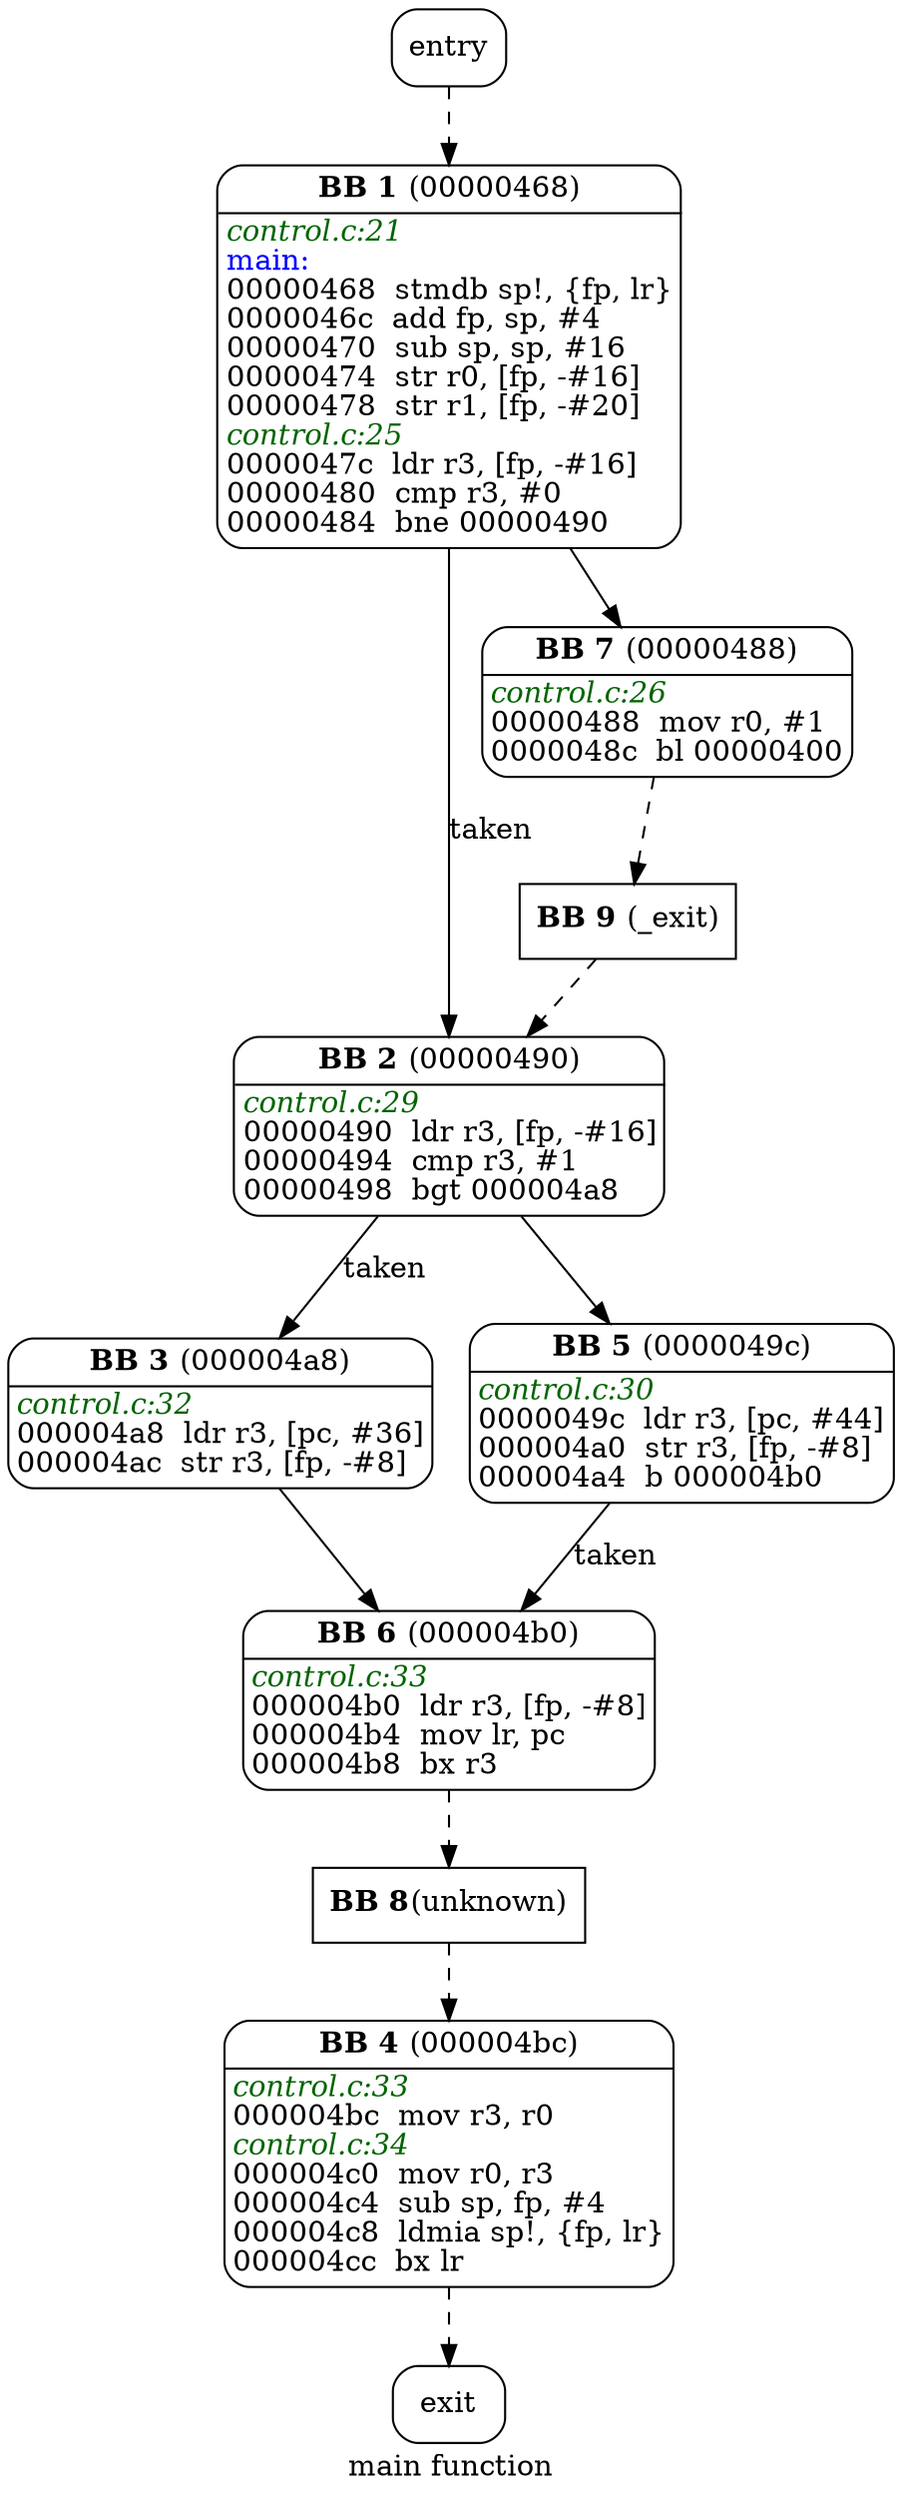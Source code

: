 digraph main {
	graph [bb="0,0,330,1186",
		label=<main function>,
		lheight=0.21,
		lp="165,11.5",
		lwidth=1.07
	];
	node [label="\N"];
	0	 [height=0.51389,
		label=<entry>,
		pos="164,1167.5",
		shape=Mrecord,
		width=0.75];
	1	 [height=2.5556,
		label=<<TABLE BORDER="0"><TR><TD><B>BB 1</B> (00000468)</TD></TR><HR/><TR><TD ALIGN="LEFT"><FONT COLOR="darkgreen"><I>control.c:21</I></FONT><BR ALIGN="left"/><FONT COLOR="blue">main:</FONT><BR ALIGN="left"/>00000468  stmdb sp!, \{fp, lr\}<BR ALIGN="left"/>0000046c  add fp, sp, #4<BR ALIGN="left"/>00000470  sub sp, sp, #16<BR ALIGN="left"/>00000474  str r0, [fp, -#16]<BR ALIGN="left"/>00000478  str r1, [fp, -#20]<BR ALIGN="left"/><FONT COLOR="darkgreen"><I>control.c:25</I></FONT><BR ALIGN="left"/>0000047c  ldr r3, [fp, -#16]<BR ALIGN="left"/>00000480  cmp r3, #0<BR ALIGN="left"/>00000484  bne 00000490<BR ALIGN="left"/></TD></TR></TABLE>>,
		margin=0,
		pos="164,1020",
		shape=Mrecord,
		width=2.3889];
	0 -> 1	 [URL="1.dot",
		pos="e,164,1111.6 164,1149.4 164,1141.8 164,1132.2 164,1121.8",
		style=dashed];
	2	 [height=1.1944,
		label=<<TABLE BORDER="0"><TR><TD><B>BB 2</B> (00000490)</TD></TR><HR/><TR><TD ALIGN="LEFT"><FONT COLOR="darkgreen"><I>control.c:29</I></FONT><BR ALIGN="left"/>00000490  ldr r3, [fp, -#16]<BR ALIGN="left"/>00000494  cmp r3, #1<BR ALIGN="left"/>00000498  bgt 000004a8<BR ALIGN="left"/></TD></TR></TABLE>>,
		margin=0,
		pos="164,652",
		shape=Mrecord,
		width=2.2222];
	1 -> 2	 [URL="1.dot",
		label=<taken>,
		lp="179,793.5",
		pos="e,164,694.56 164,928.09 164,857.6 164,762.81 164,704.63"];
	7	 [height=1,
		label=<<TABLE BORDER="0"><TR><TD><B>BB 7</B> (00000488)</TD></TR><HR/><TR><TD ALIGN="LEFT"><FONT COLOR="darkgreen"><I>control.c:26</I></FONT><BR ALIGN="left"/>00000488  mov r0, #1<BR ALIGN="left"/>0000048c  bl 00000400<BR ALIGN="left"/></TD></TR></TABLE>>,
		margin=0,
		pos="249,855",
		shape=Mrecord,
		width=1.9167];
	1 -> 7	 [URL="1.dot",
		pos="e,230.62,890.67 211.22,928.33 216.33,918.42 221.34,908.69 225.96,899.72"];
	3	 [height=1,
		label=<<TABLE BORDER="0"><TR><TD><B>BB 3</B> (000004a8)</TD></TR><HR/><TR><TD ALIGN="LEFT"><FONT COLOR="darkgreen"><I>control.c:32</I></FONT><BR ALIGN="left"/>000004a8  ldr r3, [pc, #36]<BR ALIGN="left"/>000004ac  str r3, [fp, -#8]<BR ALIGN="left"/></TD></TR></TABLE>>,
		margin=0,
		pos="78,515",
		shape=Mrecord,
		width=2.1667];
	2 -> 3	 [URL="1.dot",
		label=<taken>,
		lp="139,583.5",
		pos="e,100.38,550.66 137.26,609.4 127.28,593.5 115.92,575.41 105.84,559.35"];
	5	 [height=1.1944,
		label=<<TABLE BORDER="0"><TR><TD><B>BB 5</B> (0000049c)</TD></TR><HR/><TR><TD ALIGN="LEFT"><FONT COLOR="darkgreen"><I>control.c:30</I></FONT><BR ALIGN="left"/>0000049c  ldr r3, [pc, #44]<BR ALIGN="left"/>000004a0  str r3, [fp, -#8]<BR ALIGN="left"/>000004a4  b 000004b0<BR ALIGN="left"/></TD></TR></TABLE>>,
		margin=0,
		pos="252,515",
		shape=Mrecord,
		width=2.1667];
	2 -> 5	 [URL="1.dot",
		pos="e,224.66,557.57 191.36,609.4 200.14,595.74 209.95,580.47 219.07,566.26"];
	6	 [height=1.1944,
		label=<<TABLE BORDER="0"><TR><TD><B>BB 6</B> (000004b0)</TD></TR><HR/><TR><TD ALIGN="LEFT"><FONT COLOR="darkgreen"><I>control.c:33</I></FONT><BR ALIGN="left"/>000004b0  ldr r3, [fp, -#8]<BR ALIGN="left"/>000004b4  mov lr, pc<BR ALIGN="left"/>000004b8  bx r3<BR ALIGN="left"/></TD></TR></TABLE>>,
		margin=0,
		pos="164,378",
		shape=Mrecord,
		width=2.125];
	3 -> 6	 [URL="1.dot",
		pos="e,137.15,420.78 100.37,479.36 109.95,464.1 121.32,446 131.78,429.33"];
	4	 [height=1.7778,
		label=<<TABLE BORDER="0"><TR><TD><B>BB 4</B> (000004bc)</TD></TR><HR/><TR><TD ALIGN="LEFT"><FONT COLOR="darkgreen"><I>control.c:33</I></FONT><BR ALIGN="left"/>000004bc  mov r3, r0<BR ALIGN="left"/><FONT COLOR="darkgreen"><I>control.c:34</I></FONT><BR ALIGN="left"/>000004c0  mov r0, r3<BR ALIGN="left"/>000004c4  sub sp, fp, #4<BR ALIGN="left"/>000004c8  ldmia sp!, \{fp, lr\}<BR ALIGN="left"/>000004cc  bx lr<BR ALIGN="left"/></TD></TR></TABLE>>,
		margin=0,
		pos="164,161",
		shape=Mrecord,
		width=2.3472];
	10	 [URL="1.dot",
		height=0.51389,
		label=<exit>,
		pos="164,41.5",
		shape=Mrecord,
		width=0.75];
	4 -> 10	 [URL="1.dot",
		pos="e,164,59.735 164,97.401 164,87.79 164,78.312 164,69.967",
		style=dashed];
	5 -> 6	 [URL="1.dot",
		label=<taken>,
		lp="226,446.5",
		pos="e,191.34,420.57 224.64,472.4 215.86,458.74 206.05,443.47 196.93,429.26"];
	8	 [height=0.5,
		label=<<B>BB 8</B>(unknown)>,
		pos="164,280",
		shape=box,
		width=1.4583];
	6 -> 8	 [URL="1.dot",
		pos="e,164,298.24 164,335.3 164,326.16 164,316.72 164,308.29",
		style=dashed];
	9	 [URL="1.dot",
		height=0.5,
		label=<<B>BB 9</B> (_exit)>,
		pos="236,750",
		shape=box,
		width=1.1806];
	7 -> 9	 [URL="1.dot",
		pos="e,238.24,768.12 244.6,819.45 242.93,805.97 241.05,790.82 239.48,778.12",
		style=dashed];
	8 -> 4	 [URL="1.dot",
		pos="e,164,224.55 164,261.93 164,254.27 164,244.8 164,234.75",
		style=dashed];
	9 -> 2	 [URL="1.dot",
		pos="e,195.4,694.74 222.46,731.57 216.41,723.34 208.97,713.2 201.43,702.95",
		style=dashed];
}
